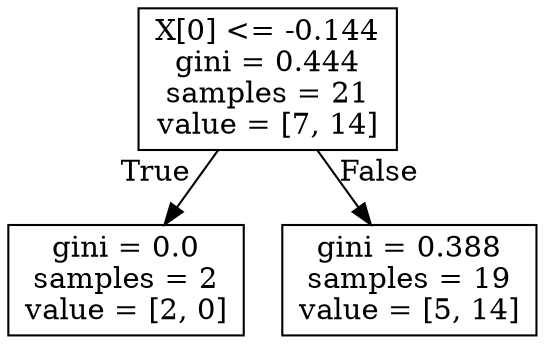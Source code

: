 digraph Tree {
node [shape=box] ;
0 [label="X[0] <= -0.144\ngini = 0.444\nsamples = 21\nvalue = [7, 14]"] ;
1 [label="gini = 0.0\nsamples = 2\nvalue = [2, 0]"] ;
0 -> 1 [labeldistance=2.5, labelangle=45, headlabel="True"] ;
2 [label="gini = 0.388\nsamples = 19\nvalue = [5, 14]"] ;
0 -> 2 [labeldistance=2.5, labelangle=-45, headlabel="False"] ;
}
